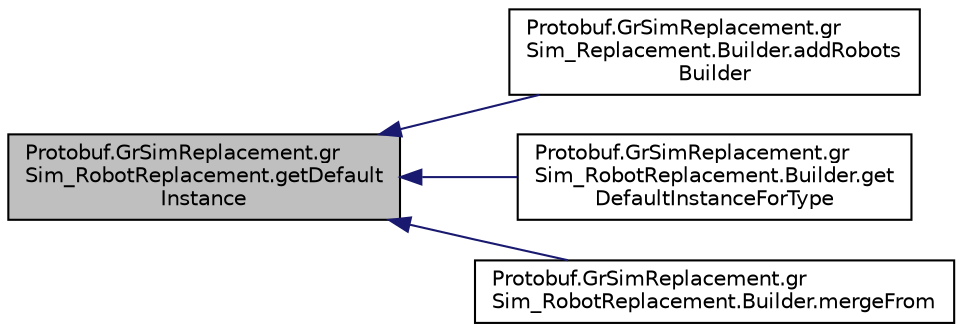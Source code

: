 digraph "Protobuf.GrSimReplacement.grSim_RobotReplacement.getDefaultInstance"
{
 // INTERACTIVE_SVG=YES
  edge [fontname="Helvetica",fontsize="10",labelfontname="Helvetica",labelfontsize="10"];
  node [fontname="Helvetica",fontsize="10",shape=record];
  rankdir="LR";
  Node1 [label="Protobuf.GrSimReplacement.gr\lSim_RobotReplacement.getDefault\lInstance",height=0.2,width=0.4,color="black", fillcolor="grey75", style="filled", fontcolor="black"];
  Node1 -> Node2 [dir="back",color="midnightblue",fontsize="10",style="solid",fontname="Helvetica"];
  Node2 [label="Protobuf.GrSimReplacement.gr\lSim_Replacement.Builder.addRobots\lBuilder",height=0.2,width=0.4,color="black", fillcolor="white", style="filled",URL="$de/d78/class_protobuf_1_1_gr_sim_replacement_1_1gr_sim___replacement_1_1_builder.html#a6088d9bab9667b07b2d52108b03fba9c"];
  Node1 -> Node3 [dir="back",color="midnightblue",fontsize="10",style="solid",fontname="Helvetica"];
  Node3 [label="Protobuf.GrSimReplacement.gr\lSim_RobotReplacement.Builder.get\lDefaultInstanceForType",height=0.2,width=0.4,color="black", fillcolor="white", style="filled",URL="$df/d41/class_protobuf_1_1_gr_sim_replacement_1_1gr_sim___robot_replacement_1_1_builder.html#a8dfbb271ac868e73d8a95080f3167d55"];
  Node1 -> Node4 [dir="back",color="midnightblue",fontsize="10",style="solid",fontname="Helvetica"];
  Node4 [label="Protobuf.GrSimReplacement.gr\lSim_RobotReplacement.Builder.mergeFrom",height=0.2,width=0.4,color="black", fillcolor="white", style="filled",URL="$df/d41/class_protobuf_1_1_gr_sim_replacement_1_1gr_sim___robot_replacement_1_1_builder.html#ad6e84322a95949a5447d9c971db02602"];
}
